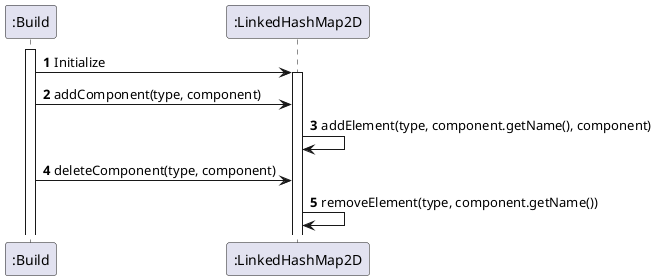 @startuml
'https://plantuml.com/sequence-diagram

autonumber

activate ":Build"
":Build" -> ":LinkedHashMap2D": Initialize

activate ":LinkedHashMap2D"

":Build" -> ":LinkedHashMap2D": addComponent(type, component)

":LinkedHashMap2D" -> ":LinkedHashMap2D": addElement(type, component.getName(), component)

":Build" -> ":LinkedHashMap2D": deleteComponent(type, component)

":LinkedHashMap2D" -> ":LinkedHashMap2D": removeElement(type, component.getName())


@enduml